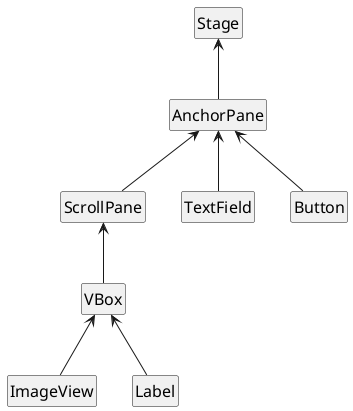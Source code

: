 @startuml
hide members
hide circle
skinparam shadowing false
skinparam ClassFontSize 16
skinparam ClassFontName Arial

class Stage
class AnchorPane
class ScrollPane
class VBox
class ImageView
class Label

AnchorPane -up-> Stage
ScrollPane -up-> AnchorPane

TextField -up-> AnchorPane
Button -up-> AnchorPane

VBox -up-> ScrollPane
ImageView -up-> VBox
Label -up-> VBox
@enduml
